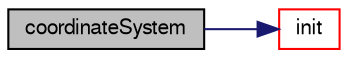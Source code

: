 digraph "coordinateSystem"
{
  bgcolor="transparent";
  edge [fontname="FreeSans",fontsize="10",labelfontname="FreeSans",labelfontsize="10"];
  node [fontname="FreeSans",fontsize="10",shape=record];
  rankdir="LR";
  Node13 [label="coordinateSystem",height=0.2,width=0.4,color="black", fillcolor="grey75", style="filled", fontcolor="black"];
  Node13 -> Node14 [color="midnightblue",fontsize="10",style="solid",fontname="FreeSans"];
  Node14 [label="init",height=0.2,width=0.4,color="red",URL="$a25010.html#a995277f8136ac3b16f04b2e9d446ec3d",tooltip="Init from dict and obr. "];
}
